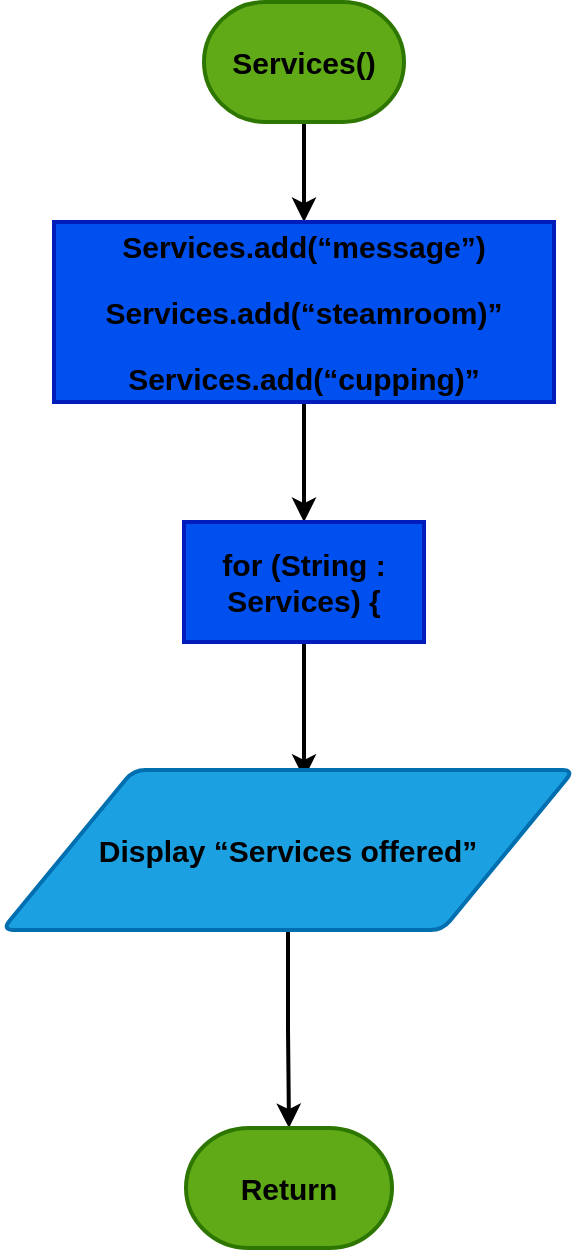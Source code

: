 <mxfile version="14.7.1" type="device"><diagram id="O5emWYqNyD-zLFfrT-BO" name="Page-1"><mxGraphModel dx="1422" dy="794" grid="1" gridSize="10" guides="1" tooltips="1" connect="1" arrows="1" fold="1" page="1" pageScale="1" pageWidth="850" pageHeight="1100" math="0" shadow="0"><root><mxCell id="0"/><mxCell id="1" parent="0"/><mxCell id="Lqq95hEX3beNSY1t0yMp-1" style="edgeStyle=orthogonalEdgeStyle;rounded=0;orthogonalLoop=1;jettySize=auto;html=1;entryX=0.5;entryY=0;entryDx=0;entryDy=0;strokeWidth=2;fontSize=15;fontStyle=1;fontFamily=Helvetica;" edge="1" parent="1" source="Lqq95hEX3beNSY1t0yMp-2" target="Lqq95hEX3beNSY1t0yMp-4"><mxGeometry relative="1" as="geometry"/></mxCell><mxCell id="Lqq95hEX3beNSY1t0yMp-2" value="Services()" style="strokeWidth=2;html=1;shape=mxgraph.flowchart.terminator;whiteSpace=wrap;fontSize=15;fontStyle=1;fillColor=#60a917;strokeColor=#2D7600;fontFamily=Helvetica;" vertex="1" parent="1"><mxGeometry x="331" y="190" width="100" height="60" as="geometry"/></mxCell><mxCell id="Lqq95hEX3beNSY1t0yMp-3" value="" style="edgeStyle=orthogonalEdgeStyle;rounded=0;orthogonalLoop=1;jettySize=auto;html=1;strokeWidth=2;fontSize=15;fontStyle=1;fontFamily=Helvetica;" edge="1" parent="1" source="Lqq95hEX3beNSY1t0yMp-4" target="Lqq95hEX3beNSY1t0yMp-6"><mxGeometry relative="1" as="geometry"/></mxCell><mxCell id="Lqq95hEX3beNSY1t0yMp-4" value="&lt;p class=&quot;MsoNormal&quot; style=&quot;font-size: 15px;&quot;&gt;Services.add(“message”)&lt;/p&gt;&lt;p class=&quot;MsoNormal&quot; style=&quot;font-size: 15px;&quot;&gt;Services.add(“steamroom)”&lt;/p&gt;&lt;p class=&quot;MsoNormal&quot; style=&quot;font-size: 15px;&quot;&gt;Services.add(“cupping)”&lt;/p&gt;" style="rounded=0;whiteSpace=wrap;html=1;strokeWidth=2;fontSize=15;fontStyle=1;fillColor=#0050ef;strokeColor=#001DBC;fontFamily=Helvetica;" vertex="1" parent="1"><mxGeometry x="256" y="300" width="250" height="90" as="geometry"/></mxCell><mxCell id="Lqq95hEX3beNSY1t0yMp-5" style="edgeStyle=orthogonalEdgeStyle;rounded=0;orthogonalLoop=1;jettySize=auto;html=1;entryX=0.528;entryY=0.054;entryDx=0;entryDy=0;entryPerimeter=0;strokeWidth=2;fontSize=15;fontStyle=1;fontFamily=Helvetica;" edge="1" parent="1" source="Lqq95hEX3beNSY1t0yMp-6" target="Lqq95hEX3beNSY1t0yMp-8"><mxGeometry relative="1" as="geometry"/></mxCell><mxCell id="Lqq95hEX3beNSY1t0yMp-6" value="&lt;span style=&quot;font-size: 15px;&quot;&gt;for (String : Services) {&lt;/span&gt;" style="rounded=0;whiteSpace=wrap;html=1;strokeWidth=2;fontSize=15;fontStyle=1;fillColor=#0050ef;strokeColor=#001DBC;fontFamily=Helvetica;" vertex="1" parent="1"><mxGeometry x="321" y="450" width="120" height="60" as="geometry"/></mxCell><mxCell id="Lqq95hEX3beNSY1t0yMp-7" style="edgeStyle=orthogonalEdgeStyle;rounded=0;orthogonalLoop=1;jettySize=auto;html=1;entryX=0.5;entryY=0;entryDx=0;entryDy=0;entryPerimeter=0;strokeWidth=2;fontSize=15;fontStyle=1;fontFamily=Helvetica;" edge="1" parent="1" source="Lqq95hEX3beNSY1t0yMp-8" target="Lqq95hEX3beNSY1t0yMp-9"><mxGeometry relative="1" as="geometry"/></mxCell><mxCell id="Lqq95hEX3beNSY1t0yMp-8" value="Display “Services offered”" style="shape=parallelogram;html=1;strokeWidth=2;perimeter=parallelogramPerimeter;whiteSpace=wrap;rounded=1;arcSize=12;size=0.23;fontSize=15;fontStyle=1;fillColor=#1ba1e2;strokeColor=#006EAF;fontFamily=Helvetica;" vertex="1" parent="1"><mxGeometry x="230" y="574" width="286" height="80" as="geometry"/></mxCell><mxCell id="Lqq95hEX3beNSY1t0yMp-9" value="Return" style="strokeWidth=2;html=1;shape=mxgraph.flowchart.terminator;whiteSpace=wrap;fontSize=15;fontStyle=1;fillColor=#60a917;strokeColor=#2D7600;fontFamily=Helvetica;" vertex="1" parent="1"><mxGeometry x="322" y="753" width="103" height="60" as="geometry"/></mxCell></root></mxGraphModel></diagram></mxfile>